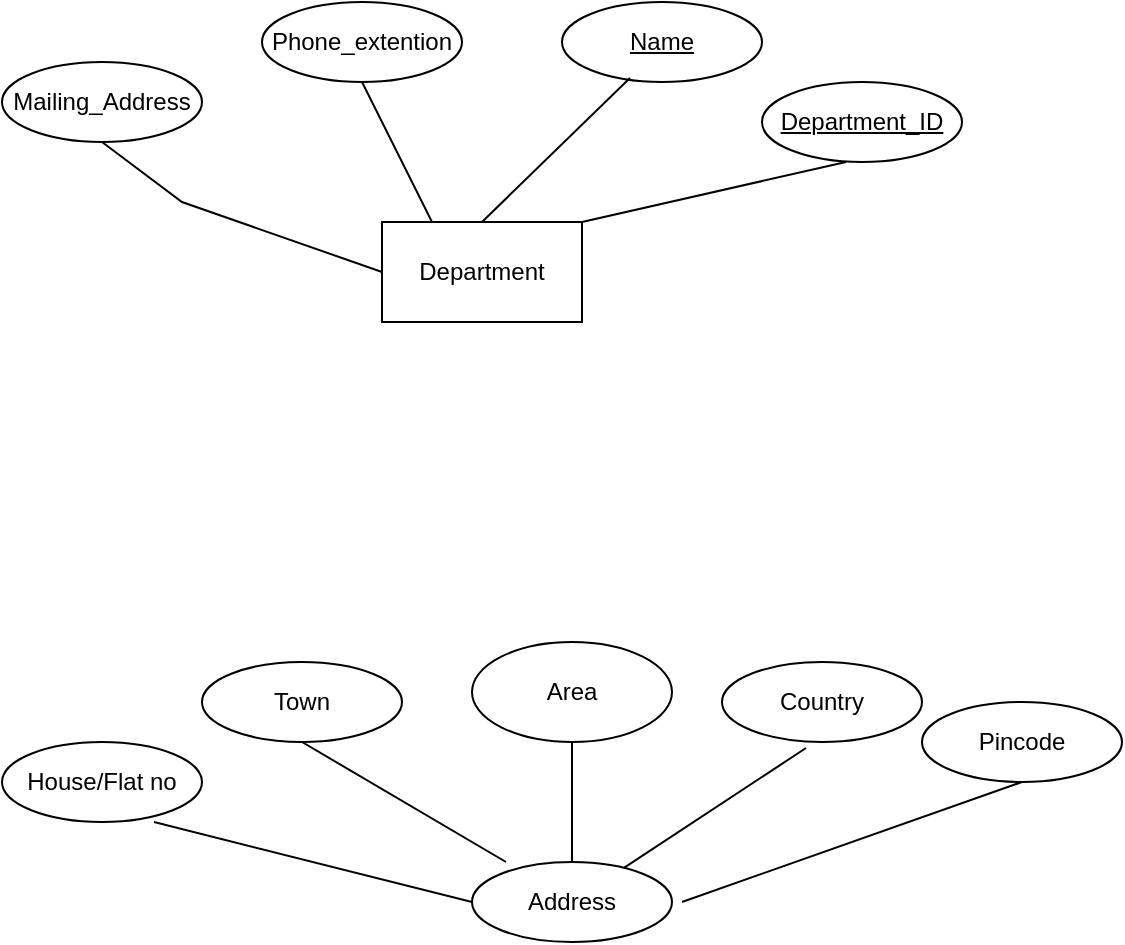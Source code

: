 <mxfile version="14.7.3" type="github"><diagram id="R2lEEEUBdFMjLlhIrx00" name="Page-1"><mxGraphModel dx="1381" dy="1895" grid="1" gridSize="10" guides="1" tooltips="1" connect="1" arrows="1" fold="1" page="1" pageScale="1" pageWidth="850" pageHeight="1100" math="0" shadow="0" extFonts="Permanent Marker^https://fonts.googleapis.com/css?family=Permanent+Marker"><root><mxCell id="0"/><mxCell id="1" parent="0"/><mxCell id="McOENhOBN01i0n_Pz24m-2" value="Department" style="whiteSpace=wrap;html=1;align=center;" parent="1" vertex="1"><mxGeometry x="280" y="-920" width="100" height="50" as="geometry"/></mxCell><mxCell id="McOENhOBN01i0n_Pz24m-3" value="Name&lt;br&gt;" style="ellipse;whiteSpace=wrap;html=1;align=center;fontStyle=4;" parent="1" vertex="1"><mxGeometry x="370" y="-1030" width="100" height="40" as="geometry"/></mxCell><mxCell id="McOENhOBN01i0n_Pz24m-4" value="Department_ID" style="ellipse;whiteSpace=wrap;html=1;align=center;fontStyle=4;" parent="1" vertex="1"><mxGeometry x="470" y="-990" width="100" height="40" as="geometry"/></mxCell><mxCell id="McOENhOBN01i0n_Pz24m-5" value="" style="endArrow=none;html=1;rounded=0;exitX=0.34;exitY=0.95;exitDx=0;exitDy=0;exitPerimeter=0;entryX=0.5;entryY=0;entryDx=0;entryDy=0;" parent="1" source="McOENhOBN01i0n_Pz24m-3" target="McOENhOBN01i0n_Pz24m-2" edge="1"><mxGeometry relative="1" as="geometry"><mxPoint x="490" y="-650" as="sourcePoint"/><mxPoint x="650" y="-650" as="targetPoint"/><Array as="points"/></mxGeometry></mxCell><mxCell id="McOENhOBN01i0n_Pz24m-6" value="" style="endArrow=none;html=1;rounded=0;exitX=0.42;exitY=1;exitDx=0;exitDy=0;exitPerimeter=0;entryX=1;entryY=0;entryDx=0;entryDy=0;" parent="1" source="McOENhOBN01i0n_Pz24m-4" target="McOENhOBN01i0n_Pz24m-2" edge="1"><mxGeometry relative="1" as="geometry"><mxPoint x="490" y="-650" as="sourcePoint"/><mxPoint x="650" y="-650" as="targetPoint"/><Array as="points"/></mxGeometry></mxCell><mxCell id="McOENhOBN01i0n_Pz24m-7" value="Phone_extention" style="ellipse;whiteSpace=wrap;html=1;align=center;" parent="1" vertex="1"><mxGeometry x="220" y="-1030" width="100" height="40" as="geometry"/></mxCell><mxCell id="McOENhOBN01i0n_Pz24m-8" value="Mailing_Address&lt;br&gt;" style="ellipse;whiteSpace=wrap;html=1;align=center;" parent="1" vertex="1"><mxGeometry x="90" y="-1000" width="100" height="40" as="geometry"/></mxCell><mxCell id="McOENhOBN01i0n_Pz24m-9" value="" style="endArrow=none;html=1;rounded=0;exitX=0.5;exitY=1;exitDx=0;exitDy=0;entryX=0.25;entryY=0;entryDx=0;entryDy=0;" parent="1" source="McOENhOBN01i0n_Pz24m-7" target="McOENhOBN01i0n_Pz24m-2" edge="1"><mxGeometry relative="1" as="geometry"><mxPoint x="490" y="-660" as="sourcePoint"/><mxPoint x="650" y="-660" as="targetPoint"/></mxGeometry></mxCell><mxCell id="McOENhOBN01i0n_Pz24m-10" value="" style="endArrow=none;html=1;rounded=0;exitX=0.5;exitY=1;exitDx=0;exitDy=0;entryX=0;entryY=0.5;entryDx=0;entryDy=0;" parent="1" source="McOENhOBN01i0n_Pz24m-8" target="McOENhOBN01i0n_Pz24m-2" edge="1"><mxGeometry relative="1" as="geometry"><mxPoint x="490" y="-660" as="sourcePoint"/><mxPoint x="650" y="-660" as="targetPoint"/><Array as="points"><mxPoint x="180" y="-930"/></Array></mxGeometry></mxCell><mxCell id="0G9FeX2L-A-MoNARngfS-1" value="Address" style="ellipse;whiteSpace=wrap;html=1;align=center;" vertex="1" parent="1"><mxGeometry x="325" y="-600" width="100" height="40" as="geometry"/></mxCell><mxCell id="0G9FeX2L-A-MoNARngfS-2" value="House/Flat no" style="ellipse;whiteSpace=wrap;html=1;align=center;" vertex="1" parent="1"><mxGeometry x="90" y="-660" width="100" height="40" as="geometry"/></mxCell><mxCell id="0G9FeX2L-A-MoNARngfS-3" value="Area" style="ellipse;whiteSpace=wrap;html=1;align=center;" vertex="1" parent="1"><mxGeometry x="325" y="-710" width="100" height="50" as="geometry"/></mxCell><mxCell id="0G9FeX2L-A-MoNARngfS-4" value="Pincode" style="ellipse;whiteSpace=wrap;html=1;align=center;" vertex="1" parent="1"><mxGeometry x="550" y="-680" width="100" height="40" as="geometry"/></mxCell><mxCell id="0G9FeX2L-A-MoNARngfS-5" value="" style="endArrow=none;html=1;rounded=0;exitX=0.76;exitY=1;exitDx=0;exitDy=0;exitPerimeter=0;entryX=0;entryY=0.5;entryDx=0;entryDy=0;" edge="1" parent="1" source="0G9FeX2L-A-MoNARngfS-2" target="0G9FeX2L-A-MoNARngfS-1"><mxGeometry relative="1" as="geometry"><mxPoint x="340" y="-610" as="sourcePoint"/><mxPoint x="257.402" y="-547.841" as="targetPoint"/></mxGeometry></mxCell><mxCell id="0G9FeX2L-A-MoNARngfS-6" value="" style="endArrow=none;html=1;rounded=0;entryX=0.5;entryY=1;entryDx=0;entryDy=0;exitX=0.5;exitY=0;exitDx=0;exitDy=0;" edge="1" parent="1" source="0G9FeX2L-A-MoNARngfS-1" target="0G9FeX2L-A-MoNARngfS-3"><mxGeometry relative="1" as="geometry"><mxPoint x="340" y="-610" as="sourcePoint"/><mxPoint x="500" y="-610" as="targetPoint"/></mxGeometry></mxCell><mxCell id="0G9FeX2L-A-MoNARngfS-7" value="" style="endArrow=none;html=1;rounded=0;entryX=0.5;entryY=1;entryDx=0;entryDy=0;" edge="1" parent="1" target="0G9FeX2L-A-MoNARngfS-4"><mxGeometry relative="1" as="geometry"><mxPoint x="430" y="-580" as="sourcePoint"/><mxPoint x="500" y="-610" as="targetPoint"/></mxGeometry></mxCell><mxCell id="0G9FeX2L-A-MoNARngfS-11" value="Town" style="ellipse;whiteSpace=wrap;html=1;align=center;" vertex="1" parent="1"><mxGeometry x="190" y="-700" width="100" height="40" as="geometry"/></mxCell><mxCell id="0G9FeX2L-A-MoNARngfS-12" value="" style="endArrow=none;html=1;rounded=0;entryX=0.17;entryY=0;entryDx=0;entryDy=0;entryPerimeter=0;exitX=0.5;exitY=1;exitDx=0;exitDy=0;" edge="1" parent="1" source="0G9FeX2L-A-MoNARngfS-11" target="0G9FeX2L-A-MoNARngfS-1"><mxGeometry relative="1" as="geometry"><mxPoint x="210" y="-630" as="sourcePoint"/><mxPoint x="370" y="-630" as="targetPoint"/></mxGeometry></mxCell><mxCell id="0G9FeX2L-A-MoNARngfS-14" value="Country" style="ellipse;whiteSpace=wrap;html=1;align=center;" vertex="1" parent="1"><mxGeometry x="450" y="-700" width="100" height="40" as="geometry"/></mxCell><mxCell id="0G9FeX2L-A-MoNARngfS-15" value="" style="endArrow=none;html=1;rounded=0;entryX=0.42;entryY=1.075;entryDx=0;entryDy=0;entryPerimeter=0;" edge="1" parent="1" source="0G9FeX2L-A-MoNARngfS-1" target="0G9FeX2L-A-MoNARngfS-14"><mxGeometry relative="1" as="geometry"><mxPoint x="380" y="-630" as="sourcePoint"/><mxPoint x="540" y="-630" as="targetPoint"/></mxGeometry></mxCell></root></mxGraphModel></diagram></mxfile>